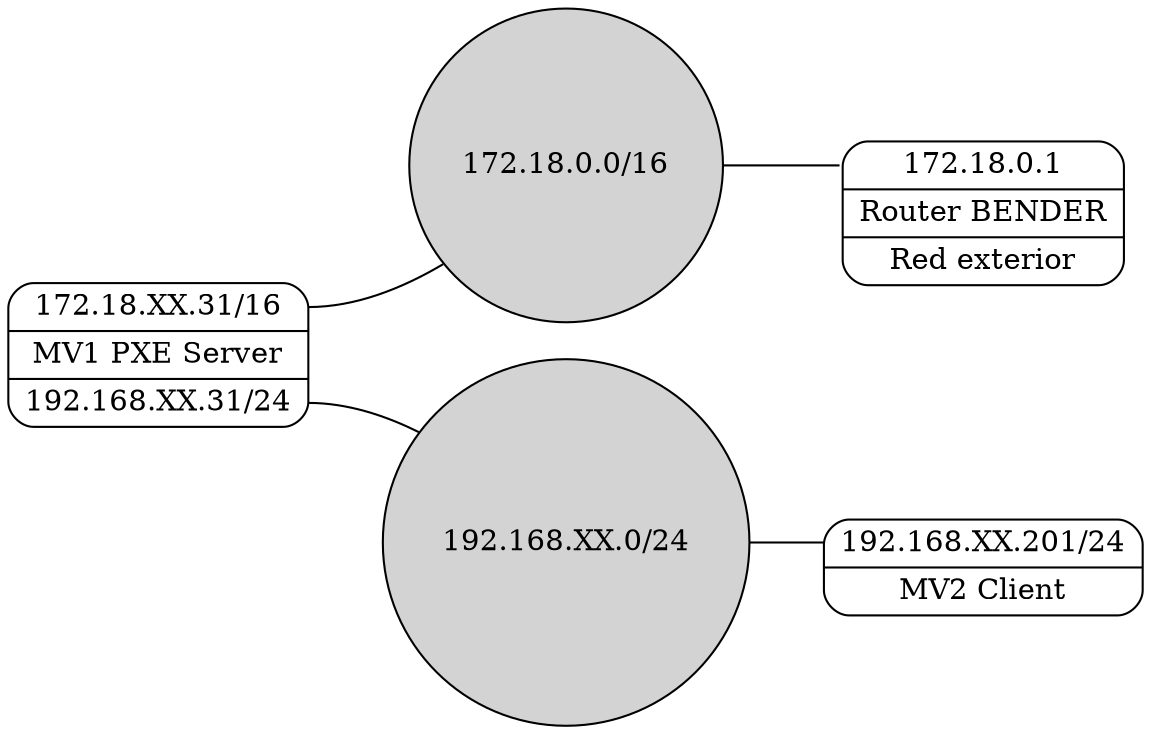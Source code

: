graph structs {
  node [shape=record; style=rounded];
  gateway [label="<red0> 172.18.0.1| <hostname> Router BENDER| <red1> Red exterior"];

  node [shape=record; style=rounded];
  mv1 [label="<red0> 172.18.XX.31/16|<hostname> MV1 PXE Server|<red1> 192.168.XX.31/24"];
  mv2 [label="<red1> 192.168.XX.201/24|<hostname> MV2 Client"];

  node [shape=circle; style=filled];
  netint [label="192.168.XX.0/24"]
  net103 [label="172.18.0.0/16"]

  mv1:red0 -- net103 -- gateway:red0;
  mv1:red1 -- netint -- mv2:red1;

  rankdir=LR
}

